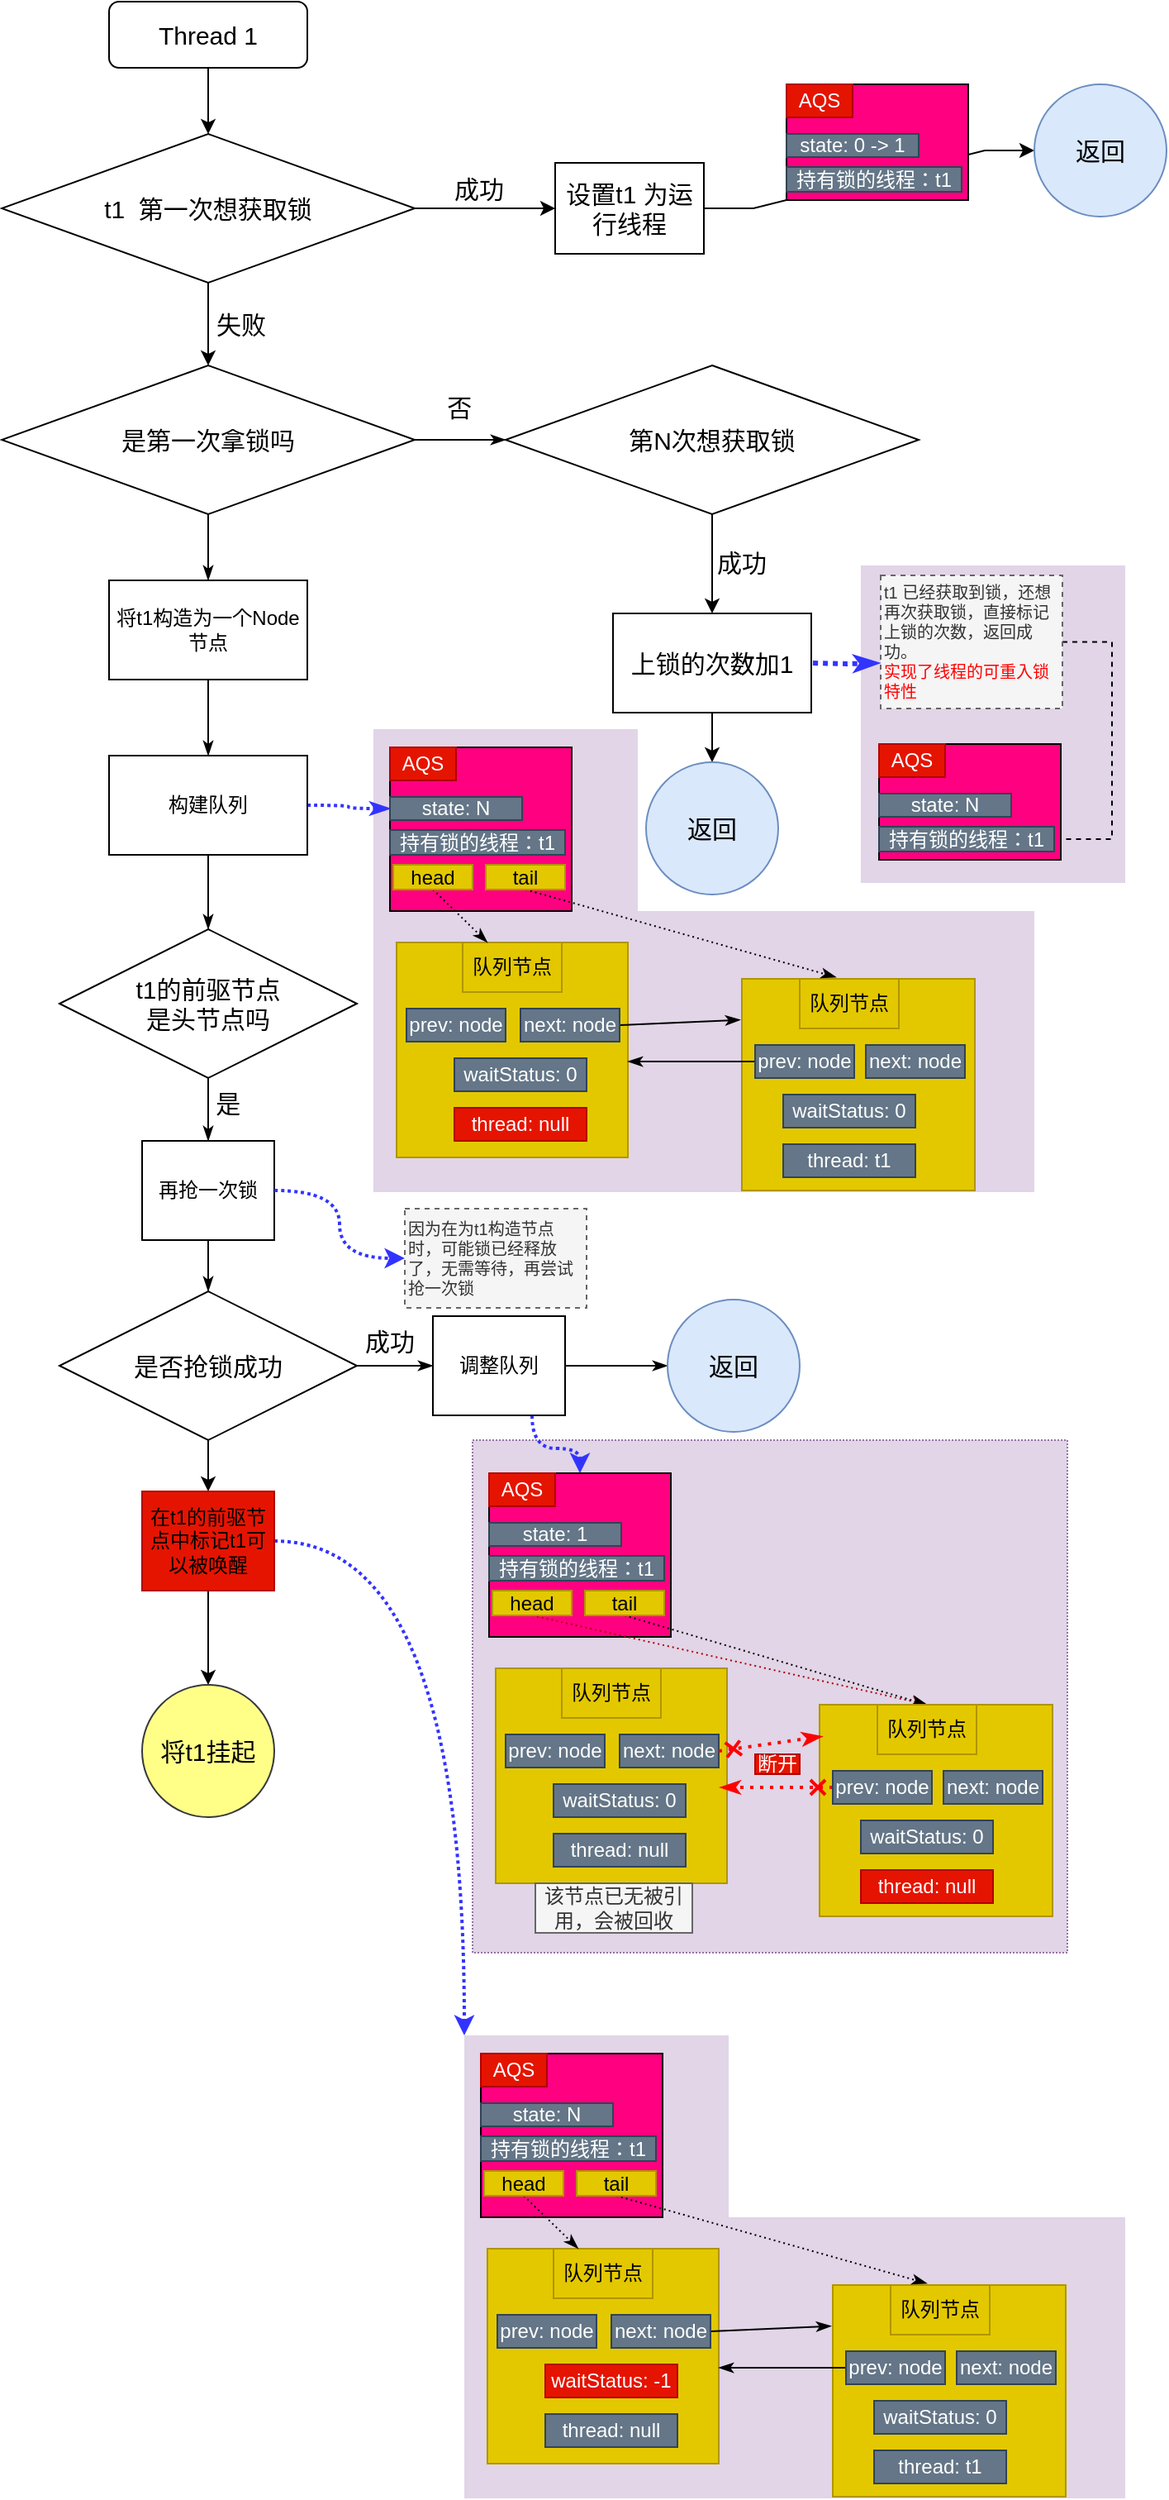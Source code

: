<mxfile version="20.2.3" type="device"><diagram id="C5RBs43oDa-KdzZeNtuy" name="Page-1"><mxGraphModel dx="1038" dy="649" grid="1" gridSize="10" guides="1" tooltips="1" connect="1" arrows="1" fold="1" page="1" pageScale="1" pageWidth="827" pageHeight="1169" math="0" shadow="0"><root><mxCell id="WIyWlLk6GJQsqaUBKTNV-0"/><mxCell id="WIyWlLk6GJQsqaUBKTNV-1" parent="WIyWlLk6GJQsqaUBKTNV-0"/><mxCell id="cmOH2brqr6vsDG66SaR0-163" value="" style="rounded=0;whiteSpace=wrap;html=1;fillColor=#e1d5e7;dashed=1;dashPattern=1 1;strokeColor=none;" vertex="1" parent="WIyWlLk6GJQsqaUBKTNV-1"><mxGeometry x="615" y="431" width="160" height="192" as="geometry"/></mxCell><mxCell id="cmOH2brqr6vsDG66SaR0-162" value="" style="rounded=0;whiteSpace=wrap;html=1;fillColor=#e1d5e7;dashed=1;dashPattern=1 1;strokeColor=none;" vertex="1" parent="WIyWlLk6GJQsqaUBKTNV-1"><mxGeometry x="480" y="640" width="240" height="170" as="geometry"/></mxCell><mxCell id="cmOH2brqr6vsDG66SaR0-161" value="" style="rounded=0;whiteSpace=wrap;html=1;fillColor=#e1d5e7;dashed=1;dashPattern=1 1;strokeColor=none;" vertex="1" parent="WIyWlLk6GJQsqaUBKTNV-1"><mxGeometry x="320" y="530" width="160" height="280" as="geometry"/></mxCell><mxCell id="cmOH2brqr6vsDG66SaR0-147" value="" style="rounded=0;whiteSpace=wrap;html=1;fillColor=#e1d5e7;dashed=1;dashPattern=1 1;strokeColor=#9673a6;" vertex="1" parent="WIyWlLk6GJQsqaUBKTNV-1"><mxGeometry x="380" y="960" width="360" height="310" as="geometry"/></mxCell><mxCell id="cmOH2brqr6vsDG66SaR0-40" value="" style="rounded=0;whiteSpace=wrap;html=1;fontColor=#000000;fillColor=#e3c800;strokeColor=#B09500;" vertex="1" parent="WIyWlLk6GJQsqaUBKTNV-1"><mxGeometry x="334" y="659" width="140" height="130" as="geometry"/></mxCell><mxCell id="cmOH2brqr6vsDG66SaR0-7" style="edgeStyle=entityRelationEdgeStyle;rounded=0;orthogonalLoop=1;jettySize=auto;html=1;exitX=1;exitY=0.5;exitDx=0;exitDy=0;entryX=0;entryY=0.5;entryDx=0;entryDy=0;" edge="1" parent="WIyWlLk6GJQsqaUBKTNV-1" source="I_SiQfBMtHekhY4Zaz0y-3" target="cmOH2brqr6vsDG66SaR0-5"><mxGeometry relative="1" as="geometry"/></mxCell><mxCell id="cmOH2brqr6vsDG66SaR0-8" value="" style="rounded=0;whiteSpace=wrap;html=1;fillColor=#FF0080;" vertex="1" parent="WIyWlLk6GJQsqaUBKTNV-1"><mxGeometry x="570" y="140" width="110" height="70" as="geometry"/></mxCell><mxCell id="I_SiQfBMtHekhY4Zaz0y-1" value="" style="edgeStyle=orthogonalEdgeStyle;rounded=0;orthogonalLoop=1;jettySize=auto;html=1;" parent="WIyWlLk6GJQsqaUBKTNV-1" edge="1"><mxGeometry relative="1" as="geometry"><mxPoint x="220" y="170" as="targetPoint"/><mxPoint x="220" y="120" as="sourcePoint"/></mxGeometry></mxCell><mxCell id="I_SiQfBMtHekhY4Zaz0y-4" value="" style="edgeStyle=orthogonalEdgeStyle;rounded=0;orthogonalLoop=1;jettySize=auto;html=1;fontSize=15;" parent="WIyWlLk6GJQsqaUBKTNV-1" source="I_SiQfBMtHekhY4Zaz0y-2" target="I_SiQfBMtHekhY4Zaz0y-3" edge="1"><mxGeometry relative="1" as="geometry"/></mxCell><mxCell id="I_SiQfBMtHekhY4Zaz0y-9" value="" style="edgeStyle=orthogonalEdgeStyle;rounded=0;orthogonalLoop=1;jettySize=auto;html=1;fontSize=15;" parent="WIyWlLk6GJQsqaUBKTNV-1" source="I_SiQfBMtHekhY4Zaz0y-2" target="I_SiQfBMtHekhY4Zaz0y-8" edge="1"><mxGeometry relative="1" as="geometry"/></mxCell><mxCell id="I_SiQfBMtHekhY4Zaz0y-2" value="t1&amp;nbsp; 第一次想获取锁" style="rhombus;whiteSpace=wrap;html=1;fontSize=15;" parent="WIyWlLk6GJQsqaUBKTNV-1" vertex="1"><mxGeometry x="95" y="170" width="250" height="90" as="geometry"/></mxCell><mxCell id="I_SiQfBMtHekhY4Zaz0y-3" value="设置t1 为运行线程" style="whiteSpace=wrap;html=1;fontSize=15;" parent="WIyWlLk6GJQsqaUBKTNV-1" vertex="1"><mxGeometry x="430" y="187.5" width="90" height="55" as="geometry"/></mxCell><mxCell id="I_SiQfBMtHekhY4Zaz0y-5" value="Thread 1" style="rounded=1;whiteSpace=wrap;html=1;fontSize=15;glass=0;strokeWidth=1;shadow=0;" parent="WIyWlLk6GJQsqaUBKTNV-1" vertex="1"><mxGeometry x="160" y="90" width="120" height="40" as="geometry"/></mxCell><mxCell id="I_SiQfBMtHekhY4Zaz0y-7" value="成功" style="text;html=1;strokeColor=none;fillColor=none;align=center;verticalAlign=middle;whiteSpace=wrap;rounded=0;fontSize=15;" parent="WIyWlLk6GJQsqaUBKTNV-1" vertex="1"><mxGeometry x="354" y="188" width="60" height="30" as="geometry"/></mxCell><mxCell id="cmOH2brqr6vsDG66SaR0-30" value="" style="edgeStyle=none;rounded=0;orthogonalLoop=1;jettySize=auto;html=1;fontColor=#000000;endArrow=classicThin;endFill=1;" edge="1" parent="WIyWlLk6GJQsqaUBKTNV-1" source="I_SiQfBMtHekhY4Zaz0y-8" target="cmOH2brqr6vsDG66SaR0-20"><mxGeometry relative="1" as="geometry"/></mxCell><mxCell id="cmOH2brqr6vsDG66SaR0-31" value="" style="edgeStyle=none;rounded=0;orthogonalLoop=1;jettySize=auto;html=1;fontColor=#000000;endArrow=classicThin;endFill=1;" edge="1" parent="WIyWlLk6GJQsqaUBKTNV-1" source="I_SiQfBMtHekhY4Zaz0y-8" target="I_SiQfBMtHekhY4Zaz0y-16"><mxGeometry relative="1" as="geometry"/></mxCell><mxCell id="I_SiQfBMtHekhY4Zaz0y-8" value="是第一次拿锁吗" style="rhombus;whiteSpace=wrap;html=1;fontSize=15;" parent="WIyWlLk6GJQsqaUBKTNV-1" vertex="1"><mxGeometry x="95" y="310" width="250" height="90" as="geometry"/></mxCell><mxCell id="I_SiQfBMtHekhY4Zaz0y-10" value="失败" style="text;html=1;strokeColor=none;fillColor=none;align=center;verticalAlign=middle;whiteSpace=wrap;rounded=0;fontSize=15;" parent="WIyWlLk6GJQsqaUBKTNV-1" vertex="1"><mxGeometry x="210" y="270" width="60" height="30" as="geometry"/></mxCell><mxCell id="I_SiQfBMtHekhY4Zaz0y-25" value="" style="edgeStyle=orthogonalEdgeStyle;rounded=0;orthogonalLoop=1;jettySize=auto;html=1;fontSize=15;" parent="WIyWlLk6GJQsqaUBKTNV-1" source="I_SiQfBMtHekhY4Zaz0y-16" target="I_SiQfBMtHekhY4Zaz0y-24" edge="1"><mxGeometry relative="1" as="geometry"/></mxCell><mxCell id="I_SiQfBMtHekhY4Zaz0y-16" value="第N次想获取锁" style="rhombus;whiteSpace=wrap;html=1;fontSize=15;" parent="WIyWlLk6GJQsqaUBKTNV-1" vertex="1"><mxGeometry x="400" y="310" width="250" height="90" as="geometry"/></mxCell><mxCell id="I_SiQfBMtHekhY4Zaz0y-30" value="" style="edgeStyle=orthogonalEdgeStyle;rounded=0;orthogonalLoop=1;jettySize=auto;html=1;fontSize=15;" parent="WIyWlLk6GJQsqaUBKTNV-1" source="I_SiQfBMtHekhY4Zaz0y-24" target="I_SiQfBMtHekhY4Zaz0y-29" edge="1"><mxGeometry relative="1" as="geometry"/></mxCell><mxCell id="I_SiQfBMtHekhY4Zaz0y-24" value="上锁的次数加1" style="rounded=0;whiteSpace=wrap;html=1;fontSize=15;" parent="WIyWlLk6GJQsqaUBKTNV-1" vertex="1"><mxGeometry x="465" y="460" width="120" height="60" as="geometry"/></mxCell><mxCell id="I_SiQfBMtHekhY4Zaz0y-26" value="成功" style="text;html=1;strokeColor=none;fillColor=none;align=center;verticalAlign=middle;whiteSpace=wrap;rounded=0;fontSize=15;" parent="WIyWlLk6GJQsqaUBKTNV-1" vertex="1"><mxGeometry x="513" y="414" width="60" height="30" as="geometry"/></mxCell><mxCell id="I_SiQfBMtHekhY4Zaz0y-28" value="&amp;nbsp;否" style="text;html=1;strokeColor=none;fillColor=none;align=center;verticalAlign=middle;whiteSpace=wrap;rounded=0;fontSize=15;" parent="WIyWlLk6GJQsqaUBKTNV-1" vertex="1"><mxGeometry x="340" y="320" width="60" height="30" as="geometry"/></mxCell><mxCell id="I_SiQfBMtHekhY4Zaz0y-29" value="返回" style="ellipse;whiteSpace=wrap;html=1;aspect=fixed;fontSize=15;fillColor=#dae8fc;strokeColor=#6c8ebf;" parent="WIyWlLk6GJQsqaUBKTNV-1" vertex="1"><mxGeometry x="485" y="550" width="80" height="80" as="geometry"/></mxCell><mxCell id="cmOH2brqr6vsDG66SaR0-2" value="AQS&lt;br&gt;" style="text;html=1;strokeColor=#B20000;fillColor=#e51400;align=center;verticalAlign=middle;whiteSpace=wrap;rounded=0;fontColor=#ffffff;" vertex="1" parent="WIyWlLk6GJQsqaUBKTNV-1"><mxGeometry x="570" y="140" width="40" height="20" as="geometry"/></mxCell><mxCell id="cmOH2brqr6vsDG66SaR0-3" value="state: 0 -&amp;gt; 1" style="text;html=1;strokeColor=#314354;fillColor=#647687;align=center;verticalAlign=middle;whiteSpace=wrap;rounded=0;fontColor=#ffffff;" vertex="1" parent="WIyWlLk6GJQsqaUBKTNV-1"><mxGeometry x="570" y="170" width="80" height="14" as="geometry"/></mxCell><mxCell id="cmOH2brqr6vsDG66SaR0-4" value="持有锁的线程：t1" style="text;html=1;strokeColor=#314354;fillColor=#647687;align=center;verticalAlign=middle;whiteSpace=wrap;rounded=0;fontColor=#ffffff;" vertex="1" parent="WIyWlLk6GJQsqaUBKTNV-1"><mxGeometry x="570" y="190" width="106" height="15" as="geometry"/></mxCell><mxCell id="cmOH2brqr6vsDG66SaR0-5" value="返回" style="ellipse;whiteSpace=wrap;html=1;aspect=fixed;fontSize=15;fillColor=#dae8fc;strokeColor=#6c8ebf;" vertex="1" parent="WIyWlLk6GJQsqaUBKTNV-1"><mxGeometry x="720" y="140" width="80" height="80" as="geometry"/></mxCell><mxCell id="cmOH2brqr6vsDG66SaR0-19" value="" style="edgeStyle=entityRelationEdgeStyle;rounded=0;orthogonalLoop=1;jettySize=auto;html=1;fontColor=#FF0000;dashed=1;endArrow=none;endFill=0;" edge="1" parent="WIyWlLk6GJQsqaUBKTNV-1" source="cmOH2brqr6vsDG66SaR0-10" target="cmOH2brqr6vsDG66SaR0-18"><mxGeometry relative="1" as="geometry"/></mxCell><mxCell id="cmOH2brqr6vsDG66SaR0-10" value="t1 已经获取到锁，还想再次获取锁，直接标记上锁的次数，返回成功。&lt;br&gt;&lt;font color=&quot;#ff0000&quot;&gt;实现了线程的可重入锁特性&lt;/font&gt;&amp;nbsp;" style="text;html=1;strokeColor=#666666;fillColor=#f5f5f5;align=left;verticalAlign=middle;whiteSpace=wrap;rounded=0;fontSize=10;fontColor=#333333;dashed=1;" vertex="1" parent="WIyWlLk6GJQsqaUBKTNV-1"><mxGeometry x="627" y="437" width="110" height="80.5" as="geometry"/></mxCell><mxCell id="cmOH2brqr6vsDG66SaR0-11" value="" style="edgeStyle=orthogonalEdgeStyle;rounded=0;orthogonalLoop=1;jettySize=auto;html=1;fontSize=10;fontColor=#FF0000;dashed=1;endArrow=classicThin;endFill=1;curved=1;strokeColor=#3333FF;strokeWidth=3;dashPattern=1 1;" edge="1" parent="WIyWlLk6GJQsqaUBKTNV-1"><mxGeometry relative="1" as="geometry"><mxPoint x="586" y="490" as="sourcePoint"/><mxPoint x="626" y="490" as="targetPoint"/></mxGeometry></mxCell><mxCell id="cmOH2brqr6vsDG66SaR0-15" value="" style="rounded=0;whiteSpace=wrap;html=1;fillColor=#FF0080;" vertex="1" parent="WIyWlLk6GJQsqaUBKTNV-1"><mxGeometry x="626" y="539" width="110" height="70" as="geometry"/></mxCell><mxCell id="cmOH2brqr6vsDG66SaR0-16" value="AQS&lt;br&gt;" style="text;html=1;strokeColor=#B20000;fillColor=#e51400;align=center;verticalAlign=middle;whiteSpace=wrap;rounded=0;fontColor=#ffffff;" vertex="1" parent="WIyWlLk6GJQsqaUBKTNV-1"><mxGeometry x="626" y="539" width="40" height="20" as="geometry"/></mxCell><mxCell id="cmOH2brqr6vsDG66SaR0-17" value="state: N" style="text;html=1;strokeColor=#314354;fillColor=#647687;align=center;verticalAlign=middle;whiteSpace=wrap;rounded=0;fontColor=#ffffff;" vertex="1" parent="WIyWlLk6GJQsqaUBKTNV-1"><mxGeometry x="626" y="569" width="80" height="14" as="geometry"/></mxCell><mxCell id="cmOH2brqr6vsDG66SaR0-18" value="持有锁的线程：t1" style="text;html=1;strokeColor=#314354;fillColor=#647687;align=center;verticalAlign=middle;whiteSpace=wrap;rounded=0;fontColor=#ffffff;" vertex="1" parent="WIyWlLk6GJQsqaUBKTNV-1"><mxGeometry x="626" y="589" width="106" height="15" as="geometry"/></mxCell><mxCell id="cmOH2brqr6vsDG66SaR0-32" value="" style="edgeStyle=none;rounded=0;orthogonalLoop=1;jettySize=auto;html=1;fontColor=#000000;endArrow=classicThin;endFill=1;" edge="1" parent="WIyWlLk6GJQsqaUBKTNV-1" source="cmOH2brqr6vsDG66SaR0-20" target="cmOH2brqr6vsDG66SaR0-21"><mxGeometry relative="1" as="geometry"/></mxCell><mxCell id="cmOH2brqr6vsDG66SaR0-20" value="&lt;font color=&quot;#000000&quot;&gt;将t1构造为一个Node节点&lt;/font&gt;" style="rounded=0;whiteSpace=wrap;html=1;fontColor=#FF0000;fillColor=#FFFFFF;" vertex="1" parent="WIyWlLk6GJQsqaUBKTNV-1"><mxGeometry x="160" y="440" width="120" height="60" as="geometry"/></mxCell><mxCell id="cmOH2brqr6vsDG66SaR0-72" value="" style="edgeStyle=orthogonalEdgeStyle;rounded=0;orthogonalLoop=1;jettySize=auto;html=1;dashed=1;dashPattern=1 1;fontColor=#000000;endArrow=classicThin;endFill=1;elbow=vertical;entryX=0;entryY=0.5;entryDx=0;entryDy=0;curved=1;strokeColor=#3333FF;strokeWidth=2;" edge="1" parent="WIyWlLk6GJQsqaUBKTNV-1" source="cmOH2brqr6vsDG66SaR0-21" target="cmOH2brqr6vsDG66SaR0-66"><mxGeometry relative="1" as="geometry"/></mxCell><mxCell id="cmOH2brqr6vsDG66SaR0-74" value="" style="edgeStyle=none;rounded=0;orthogonalLoop=1;jettySize=auto;html=1;fontColor=#000000;endArrow=classicThin;endFill=1;elbow=vertical;" edge="1" parent="WIyWlLk6GJQsqaUBKTNV-1" source="cmOH2brqr6vsDG66SaR0-21" target="cmOH2brqr6vsDG66SaR0-73"><mxGeometry relative="1" as="geometry"/></mxCell><mxCell id="cmOH2brqr6vsDG66SaR0-21" value="&lt;font color=&quot;#000000&quot;&gt;构建队列&lt;/font&gt;" style="rounded=0;whiteSpace=wrap;html=1;fontColor=#FF0000;fillColor=#FFFFFF;" vertex="1" parent="WIyWlLk6GJQsqaUBKTNV-1"><mxGeometry x="160" y="546" width="120" height="60" as="geometry"/></mxCell><mxCell id="cmOH2brqr6vsDG66SaR0-33" value="prev: node" style="rounded=0;whiteSpace=wrap;html=1;fontColor=#ffffff;fillColor=#647687;strokeColor=#314354;" vertex="1" parent="WIyWlLk6GJQsqaUBKTNV-1"><mxGeometry x="340" y="699" width="60" height="20" as="geometry"/></mxCell><mxCell id="cmOH2brqr6vsDG66SaR0-63" style="rounded=0;orthogonalLoop=1;jettySize=auto;html=1;exitX=1;exitY=0.5;exitDx=0;exitDy=0;entryX=-0.007;entryY=0.194;entryDx=0;entryDy=0;entryPerimeter=0;fontColor=#000000;endArrow=classicThin;endFill=1;elbow=vertical;" edge="1" parent="WIyWlLk6GJQsqaUBKTNV-1" source="cmOH2brqr6vsDG66SaR0-34" target="cmOH2brqr6vsDG66SaR0-49"><mxGeometry relative="1" as="geometry"/></mxCell><mxCell id="cmOH2brqr6vsDG66SaR0-34" value="next: node" style="rounded=0;whiteSpace=wrap;html=1;fontColor=#ffffff;fillColor=#647687;strokeColor=#314354;" vertex="1" parent="WIyWlLk6GJQsqaUBKTNV-1"><mxGeometry x="409" y="699" width="60" height="20" as="geometry"/></mxCell><mxCell id="cmOH2brqr6vsDG66SaR0-35" value="waitStatus: 0" style="rounded=0;whiteSpace=wrap;html=1;fontColor=#ffffff;fillColor=#647687;strokeColor=#314354;" vertex="1" parent="WIyWlLk6GJQsqaUBKTNV-1"><mxGeometry x="369" y="729" width="80" height="20" as="geometry"/></mxCell><mxCell id="cmOH2brqr6vsDG66SaR0-41" value="队列节点" style="text;html=1;strokeColor=#B09500;fillColor=#e3c800;align=center;verticalAlign=middle;whiteSpace=wrap;rounded=0;fontColor=#000000;" vertex="1" parent="WIyWlLk6GJQsqaUBKTNV-1"><mxGeometry x="374" y="659" width="60" height="30" as="geometry"/></mxCell><mxCell id="cmOH2brqr6vsDG66SaR0-42" value="thread: null" style="rounded=0;whiteSpace=wrap;html=1;fontColor=#ffffff;fillColor=#e51400;strokeColor=#B20000;" vertex="1" parent="WIyWlLk6GJQsqaUBKTNV-1"><mxGeometry x="369" y="759" width="80" height="20" as="geometry"/></mxCell><mxCell id="cmOH2brqr6vsDG66SaR0-49" value="" style="rounded=0;whiteSpace=wrap;html=1;fontColor=#000000;fillColor=#e3c800;strokeColor=#B09500;" vertex="1" parent="WIyWlLk6GJQsqaUBKTNV-1"><mxGeometry x="543" y="681" width="141" height="128" as="geometry"/></mxCell><mxCell id="cmOH2brqr6vsDG66SaR0-62" style="edgeStyle=orthogonalEdgeStyle;rounded=0;orthogonalLoop=1;jettySize=auto;html=1;exitX=0;exitY=0.5;exitDx=0;exitDy=0;entryX=1;entryY=0.554;entryDx=0;entryDy=0;entryPerimeter=0;fontColor=#000000;endArrow=classicThin;endFill=1;elbow=vertical;" edge="1" parent="WIyWlLk6GJQsqaUBKTNV-1" source="cmOH2brqr6vsDG66SaR0-50" target="cmOH2brqr6vsDG66SaR0-40"><mxGeometry relative="1" as="geometry"/></mxCell><mxCell id="cmOH2brqr6vsDG66SaR0-50" value="prev: node" style="rounded=0;whiteSpace=wrap;html=1;fontColor=#ffffff;fillColor=#647687;strokeColor=#314354;" vertex="1" parent="WIyWlLk6GJQsqaUBKTNV-1"><mxGeometry x="551" y="721" width="60" height="20" as="geometry"/></mxCell><mxCell id="cmOH2brqr6vsDG66SaR0-51" value="next: node" style="rounded=0;whiteSpace=wrap;html=1;fontColor=#ffffff;fillColor=#647687;strokeColor=#314354;" vertex="1" parent="WIyWlLk6GJQsqaUBKTNV-1"><mxGeometry x="618" y="721" width="60" height="20" as="geometry"/></mxCell><mxCell id="cmOH2brqr6vsDG66SaR0-52" value="waitStatus: 0" style="rounded=0;whiteSpace=wrap;html=1;fontColor=#ffffff;fillColor=#647687;strokeColor=#314354;" vertex="1" parent="WIyWlLk6GJQsqaUBKTNV-1"><mxGeometry x="568" y="751" width="80" height="20" as="geometry"/></mxCell><mxCell id="cmOH2brqr6vsDG66SaR0-53" value="队列节点" style="text;html=1;strokeColor=#B09500;fillColor=#e3c800;align=center;verticalAlign=middle;whiteSpace=wrap;rounded=0;fontColor=#000000;" vertex="1" parent="WIyWlLk6GJQsqaUBKTNV-1"><mxGeometry x="578" y="681" width="60" height="30" as="geometry"/></mxCell><mxCell id="cmOH2brqr6vsDG66SaR0-54" value="thread: t1" style="rounded=0;whiteSpace=wrap;html=1;fontColor=#ffffff;fillColor=#647687;strokeColor=#314354;" vertex="1" parent="WIyWlLk6GJQsqaUBKTNV-1"><mxGeometry x="568" y="781" width="80" height="20" as="geometry"/></mxCell><mxCell id="cmOH2brqr6vsDG66SaR0-64" value="" style="rounded=0;whiteSpace=wrap;html=1;fillColor=#FF0080;" vertex="1" parent="WIyWlLk6GJQsqaUBKTNV-1"><mxGeometry x="330" y="541" width="110" height="99" as="geometry"/></mxCell><mxCell id="cmOH2brqr6vsDG66SaR0-65" value="AQS&lt;br&gt;" style="text;html=1;strokeColor=#B20000;fillColor=#e51400;align=center;verticalAlign=middle;whiteSpace=wrap;rounded=0;fontColor=#ffffff;" vertex="1" parent="WIyWlLk6GJQsqaUBKTNV-1"><mxGeometry x="330" y="541" width="40" height="20" as="geometry"/></mxCell><mxCell id="cmOH2brqr6vsDG66SaR0-66" value="state: N" style="text;html=1;strokeColor=#314354;fillColor=#647687;align=center;verticalAlign=middle;whiteSpace=wrap;rounded=0;fontColor=#ffffff;" vertex="1" parent="WIyWlLk6GJQsqaUBKTNV-1"><mxGeometry x="330" y="571" width="80" height="14" as="geometry"/></mxCell><mxCell id="cmOH2brqr6vsDG66SaR0-67" value="持有锁的线程：t1" style="text;html=1;strokeColor=#314354;fillColor=#647687;align=center;verticalAlign=middle;whiteSpace=wrap;rounded=0;fontColor=#ffffff;" vertex="1" parent="WIyWlLk6GJQsqaUBKTNV-1"><mxGeometry x="330" y="591" width="106" height="15" as="geometry"/></mxCell><mxCell id="cmOH2brqr6vsDG66SaR0-70" style="edgeStyle=none;rounded=0;orthogonalLoop=1;jettySize=auto;html=1;exitX=0.5;exitY=1;exitDx=0;exitDy=0;entryX=0.25;entryY=0;entryDx=0;entryDy=0;fontColor=#000000;endArrow=classicThin;endFill=1;elbow=vertical;dashed=1;dashPattern=1 2;" edge="1" parent="WIyWlLk6GJQsqaUBKTNV-1" source="cmOH2brqr6vsDG66SaR0-68" target="cmOH2brqr6vsDG66SaR0-41"><mxGeometry relative="1" as="geometry"/></mxCell><mxCell id="cmOH2brqr6vsDG66SaR0-68" value="head" style="text;html=1;strokeColor=#B09500;fillColor=#e3c800;align=center;verticalAlign=middle;whiteSpace=wrap;rounded=0;fontColor=#000000;" vertex="1" parent="WIyWlLk6GJQsqaUBKTNV-1"><mxGeometry x="332" y="612" width="48" height="15" as="geometry"/></mxCell><mxCell id="cmOH2brqr6vsDG66SaR0-71" style="edgeStyle=none;rounded=0;orthogonalLoop=1;jettySize=auto;html=1;exitX=0.5;exitY=1;exitDx=0;exitDy=0;fontColor=#000000;endArrow=classicThin;endFill=1;elbow=vertical;dashed=1;dashPattern=1 2;" edge="1" parent="WIyWlLk6GJQsqaUBKTNV-1" source="cmOH2brqr6vsDG66SaR0-69"><mxGeometry relative="1" as="geometry"><mxPoint x="600" y="680" as="targetPoint"/></mxGeometry></mxCell><mxCell id="cmOH2brqr6vsDG66SaR0-69" value="tail" style="text;html=1;strokeColor=#B09500;fillColor=#e3c800;align=center;verticalAlign=middle;whiteSpace=wrap;rounded=0;fontColor=#000000;" vertex="1" parent="WIyWlLk6GJQsqaUBKTNV-1"><mxGeometry x="388" y="612" width="48" height="15" as="geometry"/></mxCell><mxCell id="cmOH2brqr6vsDG66SaR0-76" value="" style="edgeStyle=none;rounded=0;orthogonalLoop=1;jettySize=auto;html=1;fontColor=#000000;endArrow=classicThin;endFill=1;elbow=vertical;" edge="1" parent="WIyWlLk6GJQsqaUBKTNV-1" source="cmOH2brqr6vsDG66SaR0-73" target="cmOH2brqr6vsDG66SaR0-75"><mxGeometry relative="1" as="geometry"/></mxCell><mxCell id="cmOH2brqr6vsDG66SaR0-73" value="t1的前驱节点&lt;br&gt;是头节点吗" style="rhombus;whiteSpace=wrap;html=1;fontSize=15;" vertex="1" parent="WIyWlLk6GJQsqaUBKTNV-1"><mxGeometry x="130" y="651" width="180" height="90" as="geometry"/></mxCell><mxCell id="cmOH2brqr6vsDG66SaR0-81" value="" style="edgeStyle=none;rounded=0;orthogonalLoop=1;jettySize=auto;html=1;fontColor=#000000;endArrow=classicThin;endFill=1;elbow=vertical;" edge="1" parent="WIyWlLk6GJQsqaUBKTNV-1" source="cmOH2brqr6vsDG66SaR0-75" target="cmOH2brqr6vsDG66SaR0-80"><mxGeometry relative="1" as="geometry"/></mxCell><mxCell id="cmOH2brqr6vsDG66SaR0-75" value="&lt;font color=&quot;#000000&quot;&gt;再抢一次锁&lt;/font&gt;" style="rounded=0;whiteSpace=wrap;html=1;fontColor=#FF0000;fillColor=#FFFFFF;" vertex="1" parent="WIyWlLk6GJQsqaUBKTNV-1"><mxGeometry x="180" y="779" width="80" height="60" as="geometry"/></mxCell><mxCell id="cmOH2brqr6vsDG66SaR0-77" value="因为在为t1构造节点时，可能锁已经释放了，无需等待，再尝试抢一次锁" style="text;html=1;strokeColor=#666666;fillColor=#f5f5f5;align=left;verticalAlign=middle;whiteSpace=wrap;rounded=0;fontSize=10;fontColor=#333333;dashed=1;" vertex="1" parent="WIyWlLk6GJQsqaUBKTNV-1"><mxGeometry x="339" y="820" width="110" height="60" as="geometry"/></mxCell><mxCell id="cmOH2brqr6vsDG66SaR0-78" value="" style="endArrow=classic;dashed=1;html=1;dashPattern=1 1;strokeWidth=2;rounded=0;fontColor=#000000;elbow=vertical;entryX=0;entryY=0.5;entryDx=0;entryDy=0;exitX=1;exitY=0.5;exitDx=0;exitDy=0;edgeStyle=orthogonalEdgeStyle;curved=1;strokeColor=#3333FF;endFill=1;" edge="1" parent="WIyWlLk6GJQsqaUBKTNV-1" source="cmOH2brqr6vsDG66SaR0-75" target="cmOH2brqr6vsDG66SaR0-77"><mxGeometry width="50" height="50" relative="1" as="geometry"><mxPoint x="270" y="860" as="sourcePoint"/><mxPoint x="320" y="810" as="targetPoint"/></mxGeometry></mxCell><mxCell id="cmOH2brqr6vsDG66SaR0-79" value="&amp;nbsp;是" style="text;html=1;strokeColor=none;fillColor=none;align=center;verticalAlign=middle;whiteSpace=wrap;rounded=0;fontSize=15;" vertex="1" parent="WIyWlLk6GJQsqaUBKTNV-1"><mxGeometry x="200" y="741" width="60" height="30" as="geometry"/></mxCell><mxCell id="cmOH2brqr6vsDG66SaR0-83" value="" style="edgeStyle=none;rounded=0;orthogonalLoop=1;jettySize=auto;html=1;fontColor=#000000;endArrow=classicThin;endFill=1;elbow=vertical;" edge="1" parent="WIyWlLk6GJQsqaUBKTNV-1" source="cmOH2brqr6vsDG66SaR0-80" target="cmOH2brqr6vsDG66SaR0-82"><mxGeometry relative="1" as="geometry"/></mxCell><mxCell id="cmOH2brqr6vsDG66SaR0-131" value="" style="edgeStyle=none;rounded=0;orthogonalLoop=1;jettySize=auto;html=1;fontColor=#000000;startArrow=none;startFill=0;endArrow=classic;endFill=1;strokeColor=#000000;strokeWidth=1;elbow=vertical;" edge="1" parent="WIyWlLk6GJQsqaUBKTNV-1" source="cmOH2brqr6vsDG66SaR0-80" target="cmOH2brqr6vsDG66SaR0-130"><mxGeometry relative="1" as="geometry"/></mxCell><mxCell id="cmOH2brqr6vsDG66SaR0-80" value="是否抢锁成功" style="rhombus;whiteSpace=wrap;html=1;fontSize=15;" vertex="1" parent="WIyWlLk6GJQsqaUBKTNV-1"><mxGeometry x="130" y="870" width="180" height="90" as="geometry"/></mxCell><mxCell id="cmOH2brqr6vsDG66SaR0-87" value="" style="edgeStyle=none;rounded=0;orthogonalLoop=1;jettySize=auto;html=1;fontColor=#000000;endArrow=classicThin;endFill=1;elbow=vertical;" edge="1" parent="WIyWlLk6GJQsqaUBKTNV-1" source="cmOH2brqr6vsDG66SaR0-82" target="cmOH2brqr6vsDG66SaR0-86"><mxGeometry relative="1" as="geometry"/></mxCell><mxCell id="cmOH2brqr6vsDG66SaR0-123" style="edgeStyle=orthogonalEdgeStyle;rounded=0;orthogonalLoop=1;jettySize=auto;html=1;exitX=0.75;exitY=1;exitDx=0;exitDy=0;entryX=0.5;entryY=0;entryDx=0;entryDy=0;fontColor=#000000;startArrow=none;startFill=0;endArrow=classic;endFill=1;strokeColor=#3333FF;strokeWidth=2;elbow=vertical;dashed=1;fillColor=#d5e8d4;curved=1;dashPattern=1 1;" edge="1" parent="WIyWlLk6GJQsqaUBKTNV-1" source="cmOH2brqr6vsDG66SaR0-82" target="cmOH2brqr6vsDG66SaR0-107"><mxGeometry relative="1" as="geometry"/></mxCell><mxCell id="cmOH2brqr6vsDG66SaR0-82" value="&lt;font color=&quot;#000000&quot;&gt;调整队列&lt;/font&gt;" style="rounded=0;whiteSpace=wrap;html=1;fontColor=#FF0000;fillColor=#FFFFFF;" vertex="1" parent="WIyWlLk6GJQsqaUBKTNV-1"><mxGeometry x="356" y="885" width="80" height="60" as="geometry"/></mxCell><mxCell id="cmOH2brqr6vsDG66SaR0-85" value="成功" style="text;html=1;strokeColor=none;fillColor=none;align=center;verticalAlign=middle;whiteSpace=wrap;rounded=0;fontSize=15;" vertex="1" parent="WIyWlLk6GJQsqaUBKTNV-1"><mxGeometry x="300" y="885" width="60" height="30" as="geometry"/></mxCell><mxCell id="cmOH2brqr6vsDG66SaR0-86" value="返回" style="ellipse;whiteSpace=wrap;html=1;aspect=fixed;fontSize=15;fillColor=#dae8fc;strokeColor=#6c8ebf;" vertex="1" parent="WIyWlLk6GJQsqaUBKTNV-1"><mxGeometry x="498" y="875" width="80" height="80" as="geometry"/></mxCell><mxCell id="cmOH2brqr6vsDG66SaR0-101" value="" style="rounded=0;whiteSpace=wrap;html=1;fontColor=#000000;fillColor=#e3c800;strokeColor=#B09500;" vertex="1" parent="WIyWlLk6GJQsqaUBKTNV-1"><mxGeometry x="394" y="1098" width="140" height="130" as="geometry"/></mxCell><mxCell id="cmOH2brqr6vsDG66SaR0-102" value="prev: node" style="rounded=0;whiteSpace=wrap;html=1;fontColor=#ffffff;fillColor=#647687;strokeColor=#314354;" vertex="1" parent="WIyWlLk6GJQsqaUBKTNV-1"><mxGeometry x="400" y="1138" width="60" height="20" as="geometry"/></mxCell><mxCell id="cmOH2brqr6vsDG66SaR0-103" value="next: node" style="rounded=0;whiteSpace=wrap;html=1;fontColor=#ffffff;fillColor=#647687;strokeColor=#314354;" vertex="1" parent="WIyWlLk6GJQsqaUBKTNV-1"><mxGeometry x="469" y="1138" width="60" height="20" as="geometry"/></mxCell><mxCell id="cmOH2brqr6vsDG66SaR0-104" value="waitStatus: 0" style="rounded=0;whiteSpace=wrap;html=1;fontColor=#ffffff;fillColor=#647687;strokeColor=#314354;" vertex="1" parent="WIyWlLk6GJQsqaUBKTNV-1"><mxGeometry x="429" y="1168" width="80" height="20" as="geometry"/></mxCell><mxCell id="cmOH2brqr6vsDG66SaR0-105" value="队列节点" style="text;html=1;strokeColor=#B09500;fillColor=#e3c800;align=center;verticalAlign=middle;whiteSpace=wrap;rounded=0;fontColor=#000000;" vertex="1" parent="WIyWlLk6GJQsqaUBKTNV-1"><mxGeometry x="434" y="1098" width="60" height="30" as="geometry"/></mxCell><mxCell id="cmOH2brqr6vsDG66SaR0-106" value="thread: null" style="rounded=0;whiteSpace=wrap;html=1;fontColor=#ffffff;fillColor=#647687;strokeColor=#314354;" vertex="1" parent="WIyWlLk6GJQsqaUBKTNV-1"><mxGeometry x="429" y="1198" width="80" height="20" as="geometry"/></mxCell><mxCell id="cmOH2brqr6vsDG66SaR0-107" value="" style="rounded=0;whiteSpace=wrap;html=1;fillColor=#FF0080;" vertex="1" parent="WIyWlLk6GJQsqaUBKTNV-1"><mxGeometry x="390" y="980" width="110" height="99" as="geometry"/></mxCell><mxCell id="cmOH2brqr6vsDG66SaR0-108" value="AQS&lt;br&gt;" style="text;html=1;strokeColor=#B20000;fillColor=#e51400;align=center;verticalAlign=middle;whiteSpace=wrap;rounded=0;fontColor=#ffffff;" vertex="1" parent="WIyWlLk6GJQsqaUBKTNV-1"><mxGeometry x="390" y="980" width="40" height="20" as="geometry"/></mxCell><mxCell id="cmOH2brqr6vsDG66SaR0-109" value="state: 1" style="text;html=1;strokeColor=#314354;fillColor=#647687;align=center;verticalAlign=middle;whiteSpace=wrap;rounded=0;fontColor=#ffffff;" vertex="1" parent="WIyWlLk6GJQsqaUBKTNV-1"><mxGeometry x="390" y="1010" width="80" height="14" as="geometry"/></mxCell><mxCell id="cmOH2brqr6vsDG66SaR0-110" value="持有锁的线程：t1" style="text;html=1;strokeColor=#314354;fillColor=#647687;align=center;verticalAlign=middle;whiteSpace=wrap;rounded=0;fontColor=#ffffff;" vertex="1" parent="WIyWlLk6GJQsqaUBKTNV-1"><mxGeometry x="390" y="1030" width="106" height="15" as="geometry"/></mxCell><mxCell id="cmOH2brqr6vsDG66SaR0-111" style="edgeStyle=none;rounded=0;orthogonalLoop=1;jettySize=auto;html=1;exitX=0.5;exitY=1;exitDx=0;exitDy=0;entryX=0.5;entryY=0;entryDx=0;entryDy=0;fontColor=#000000;endArrow=classicThin;endFill=1;elbow=vertical;dashed=1;dashPattern=1 2;fillColor=#e51400;strokeColor=#B20000;" edge="1" parent="WIyWlLk6GJQsqaUBKTNV-1" source="cmOH2brqr6vsDG66SaR0-112" target="cmOH2brqr6vsDG66SaR0-119"><mxGeometry relative="1" as="geometry"/></mxCell><mxCell id="cmOH2brqr6vsDG66SaR0-112" value="head" style="text;html=1;strokeColor=#B09500;fillColor=#e3c800;align=center;verticalAlign=middle;whiteSpace=wrap;rounded=0;fontColor=#000000;" vertex="1" parent="WIyWlLk6GJQsqaUBKTNV-1"><mxGeometry x="392" y="1051" width="48" height="15" as="geometry"/></mxCell><mxCell id="cmOH2brqr6vsDG66SaR0-121" style="edgeStyle=none;rounded=0;orthogonalLoop=1;jettySize=auto;html=1;exitX=0.5;exitY=1;exitDx=0;exitDy=0;entryX=0.5;entryY=0;entryDx=0;entryDy=0;dashed=1;dashPattern=1 2;fontColor=#000000;endArrow=classicThin;endFill=1;elbow=vertical;" edge="1" parent="WIyWlLk6GJQsqaUBKTNV-1" source="cmOH2brqr6vsDG66SaR0-113" target="cmOH2brqr6vsDG66SaR0-119"><mxGeometry relative="1" as="geometry"/></mxCell><mxCell id="cmOH2brqr6vsDG66SaR0-113" value="tail" style="text;html=1;strokeColor=#B09500;fillColor=#e3c800;align=center;verticalAlign=middle;whiteSpace=wrap;rounded=0;fontColor=#000000;" vertex="1" parent="WIyWlLk6GJQsqaUBKTNV-1"><mxGeometry x="448" y="1051" width="48" height="15" as="geometry"/></mxCell><mxCell id="cmOH2brqr6vsDG66SaR0-115" value="" style="rounded=0;whiteSpace=wrap;html=1;fontColor=#000000;fillColor=#e3c800;strokeColor=#B09500;" vertex="1" parent="WIyWlLk6GJQsqaUBKTNV-1"><mxGeometry x="590" y="1120" width="141" height="128" as="geometry"/></mxCell><mxCell id="cmOH2brqr6vsDG66SaR0-122" style="edgeStyle=none;rounded=0;orthogonalLoop=1;jettySize=auto;html=1;exitX=0;exitY=0.5;exitDx=0;exitDy=0;entryX=0.971;entryY=0.554;entryDx=0;entryDy=0;entryPerimeter=0;dashed=1;dashPattern=1 2;fontColor=#000000;endArrow=classicThin;endFill=1;elbow=vertical;startArrow=cross;startFill=0;strokeWidth=2;strokeColor=#FF0000;" edge="1" parent="WIyWlLk6GJQsqaUBKTNV-1" source="cmOH2brqr6vsDG66SaR0-116" target="cmOH2brqr6vsDG66SaR0-101"><mxGeometry relative="1" as="geometry"/></mxCell><mxCell id="cmOH2brqr6vsDG66SaR0-116" value="prev: node" style="rounded=0;whiteSpace=wrap;html=1;fontColor=#ffffff;fillColor=#647687;strokeColor=#314354;" vertex="1" parent="WIyWlLk6GJQsqaUBKTNV-1"><mxGeometry x="598" y="1160" width="60" height="20" as="geometry"/></mxCell><mxCell id="cmOH2brqr6vsDG66SaR0-117" value="next: node" style="rounded=0;whiteSpace=wrap;html=1;fontColor=#ffffff;fillColor=#647687;strokeColor=#314354;" vertex="1" parent="WIyWlLk6GJQsqaUBKTNV-1"><mxGeometry x="665" y="1160" width="60" height="20" as="geometry"/></mxCell><mxCell id="cmOH2brqr6vsDG66SaR0-118" value="waitStatus: 0" style="rounded=0;whiteSpace=wrap;html=1;fontColor=#ffffff;fillColor=#647687;strokeColor=#314354;" vertex="1" parent="WIyWlLk6GJQsqaUBKTNV-1"><mxGeometry x="615" y="1190" width="80" height="20" as="geometry"/></mxCell><mxCell id="cmOH2brqr6vsDG66SaR0-119" value="队列节点" style="text;html=1;strokeColor=#B09500;fillColor=#e3c800;align=center;verticalAlign=middle;whiteSpace=wrap;rounded=0;fontColor=#000000;" vertex="1" parent="WIyWlLk6GJQsqaUBKTNV-1"><mxGeometry x="625" y="1120" width="60" height="30" as="geometry"/></mxCell><mxCell id="cmOH2brqr6vsDG66SaR0-120" value="thread: null" style="rounded=0;whiteSpace=wrap;html=1;fontColor=#ffffff;fillColor=#e51400;strokeColor=#B20000;" vertex="1" parent="WIyWlLk6GJQsqaUBKTNV-1"><mxGeometry x="615" y="1220" width="80" height="20" as="geometry"/></mxCell><mxCell id="cmOH2brqr6vsDG66SaR0-124" value="断开" style="text;html=1;strokeColor=#B20000;fillColor=#e51400;align=center;verticalAlign=middle;whiteSpace=wrap;rounded=0;fontColor=#ffffff;" vertex="1" parent="WIyWlLk6GJQsqaUBKTNV-1"><mxGeometry x="551" y="1150" width="27" height="12" as="geometry"/></mxCell><mxCell id="cmOH2brqr6vsDG66SaR0-128" style="edgeStyle=none;rounded=0;orthogonalLoop=1;jettySize=auto;html=1;exitX=1;exitY=0.5;exitDx=0;exitDy=0;entryX=0.011;entryY=0.15;entryDx=0;entryDy=0;entryPerimeter=0;dashed=1;dashPattern=1 2;fontColor=#000000;endArrow=classicThin;endFill=1;elbow=vertical;startArrow=cross;startFill=0;strokeWidth=2;strokeColor=#FF0000;" edge="1" parent="WIyWlLk6GJQsqaUBKTNV-1" source="cmOH2brqr6vsDG66SaR0-103" target="cmOH2brqr6vsDG66SaR0-115"><mxGeometry relative="1" as="geometry"><mxPoint x="608" y="1180" as="sourcePoint"/><mxPoint x="539.94" y="1180.02" as="targetPoint"/></mxGeometry></mxCell><mxCell id="cmOH2brqr6vsDG66SaR0-129" value="该节点已无被引用，会被回收" style="text;html=1;strokeColor=#666666;fillColor=#f5f5f5;align=center;verticalAlign=middle;whiteSpace=wrap;rounded=0;fontColor=#333333;" vertex="1" parent="WIyWlLk6GJQsqaUBKTNV-1"><mxGeometry x="418" y="1228" width="95" height="30" as="geometry"/></mxCell><mxCell id="cmOH2brqr6vsDG66SaR0-133" value="" style="edgeStyle=none;rounded=0;orthogonalLoop=1;jettySize=auto;html=1;fontColor=#000000;startArrow=none;startFill=0;endArrow=classic;endFill=1;strokeColor=#000000;strokeWidth=1;elbow=vertical;" edge="1" parent="WIyWlLk6GJQsqaUBKTNV-1" source="cmOH2brqr6vsDG66SaR0-130" target="cmOH2brqr6vsDG66SaR0-132"><mxGeometry relative="1" as="geometry"/></mxCell><mxCell id="cmOH2brqr6vsDG66SaR0-232" style="edgeStyle=orthogonalEdgeStyle;curved=1;rounded=0;orthogonalLoop=1;jettySize=auto;html=1;exitX=1;exitY=0.5;exitDx=0;exitDy=0;entryX=0;entryY=0;entryDx=0;entryDy=0;dashed=1;dashPattern=1 1;fontColor=#000000;startArrow=none;startFill=0;endArrow=classic;endFill=1;strokeColor=#3333FF;strokeWidth=2;elbow=vertical;" edge="1" parent="WIyWlLk6GJQsqaUBKTNV-1" source="cmOH2brqr6vsDG66SaR0-130" target="cmOH2brqr6vsDG66SaR0-203"><mxGeometry relative="1" as="geometry"/></mxCell><mxCell id="cmOH2brqr6vsDG66SaR0-130" value="&lt;font color=&quot;#000000&quot;&gt;在t1的前驱节点中标记t1可以被唤醒&lt;/font&gt;" style="rounded=0;whiteSpace=wrap;html=1;fontColor=#ffffff;fillColor=#e51400;strokeColor=#B20000;" vertex="1" parent="WIyWlLk6GJQsqaUBKTNV-1"><mxGeometry x="180" y="991" width="80" height="60" as="geometry"/></mxCell><mxCell id="cmOH2brqr6vsDG66SaR0-132" value="将t1挂起" style="ellipse;whiteSpace=wrap;html=1;aspect=fixed;fontSize=15;fillColor=#ffff88;strokeColor=#36393d;" vertex="1" parent="WIyWlLk6GJQsqaUBKTNV-1"><mxGeometry x="180" y="1108" width="80" height="80" as="geometry"/></mxCell><mxCell id="cmOH2brqr6vsDG66SaR0-202" value="" style="rounded=0;whiteSpace=wrap;html=1;fillColor=#e1d5e7;dashed=1;dashPattern=1 1;strokeColor=none;" vertex="1" parent="WIyWlLk6GJQsqaUBKTNV-1"><mxGeometry x="535" y="1430" width="240" height="170" as="geometry"/></mxCell><mxCell id="cmOH2brqr6vsDG66SaR0-203" value="" style="rounded=0;whiteSpace=wrap;html=1;fillColor=#e1d5e7;dashed=1;dashPattern=1 1;strokeColor=none;" vertex="1" parent="WIyWlLk6GJQsqaUBKTNV-1"><mxGeometry x="375" y="1320" width="160" height="280" as="geometry"/></mxCell><mxCell id="cmOH2brqr6vsDG66SaR0-204" value="" style="rounded=0;whiteSpace=wrap;html=1;fontColor=#000000;fillColor=#e3c800;strokeColor=#B09500;" vertex="1" parent="WIyWlLk6GJQsqaUBKTNV-1"><mxGeometry x="389" y="1449" width="140" height="130" as="geometry"/></mxCell><mxCell id="cmOH2brqr6vsDG66SaR0-211" value="prev: node" style="rounded=0;whiteSpace=wrap;html=1;fontColor=#ffffff;fillColor=#647687;strokeColor=#314354;" vertex="1" parent="WIyWlLk6GJQsqaUBKTNV-1"><mxGeometry x="395" y="1489" width="60" height="20" as="geometry"/></mxCell><mxCell id="cmOH2brqr6vsDG66SaR0-212" style="rounded=0;orthogonalLoop=1;jettySize=auto;html=1;exitX=1;exitY=0.5;exitDx=0;exitDy=0;entryX=-0.007;entryY=0.194;entryDx=0;entryDy=0;entryPerimeter=0;fontColor=#000000;endArrow=classicThin;endFill=1;elbow=vertical;" edge="1" parent="WIyWlLk6GJQsqaUBKTNV-1" source="cmOH2brqr6vsDG66SaR0-213" target="cmOH2brqr6vsDG66SaR0-217"><mxGeometry relative="1" as="geometry"/></mxCell><mxCell id="cmOH2brqr6vsDG66SaR0-213" value="next: node" style="rounded=0;whiteSpace=wrap;html=1;fontColor=#ffffff;fillColor=#647687;strokeColor=#314354;" vertex="1" parent="WIyWlLk6GJQsqaUBKTNV-1"><mxGeometry x="464" y="1489" width="60" height="20" as="geometry"/></mxCell><mxCell id="cmOH2brqr6vsDG66SaR0-214" value="waitStatus: -1" style="rounded=0;whiteSpace=wrap;html=1;fontColor=#ffffff;fillColor=#e51400;strokeColor=#B20000;" vertex="1" parent="WIyWlLk6GJQsqaUBKTNV-1"><mxGeometry x="424" y="1519" width="80" height="20" as="geometry"/></mxCell><mxCell id="cmOH2brqr6vsDG66SaR0-215" value="队列节点" style="text;html=1;strokeColor=#B09500;fillColor=#e3c800;align=center;verticalAlign=middle;whiteSpace=wrap;rounded=0;fontColor=#000000;" vertex="1" parent="WIyWlLk6GJQsqaUBKTNV-1"><mxGeometry x="429" y="1449" width="60" height="30" as="geometry"/></mxCell><mxCell id="cmOH2brqr6vsDG66SaR0-216" value="thread: null" style="rounded=0;whiteSpace=wrap;html=1;fontColor=#ffffff;fillColor=#647687;strokeColor=#314354;" vertex="1" parent="WIyWlLk6GJQsqaUBKTNV-1"><mxGeometry x="424" y="1549" width="80" height="20" as="geometry"/></mxCell><mxCell id="cmOH2brqr6vsDG66SaR0-217" value="" style="rounded=0;whiteSpace=wrap;html=1;fontColor=#000000;fillColor=#e3c800;strokeColor=#B09500;" vertex="1" parent="WIyWlLk6GJQsqaUBKTNV-1"><mxGeometry x="598" y="1471" width="141" height="128" as="geometry"/></mxCell><mxCell id="cmOH2brqr6vsDG66SaR0-218" style="edgeStyle=orthogonalEdgeStyle;rounded=0;orthogonalLoop=1;jettySize=auto;html=1;exitX=0;exitY=0.5;exitDx=0;exitDy=0;entryX=1;entryY=0.554;entryDx=0;entryDy=0;entryPerimeter=0;fontColor=#000000;endArrow=classicThin;endFill=1;elbow=vertical;" edge="1" parent="WIyWlLk6GJQsqaUBKTNV-1" source="cmOH2brqr6vsDG66SaR0-219" target="cmOH2brqr6vsDG66SaR0-204"><mxGeometry relative="1" as="geometry"/></mxCell><mxCell id="cmOH2brqr6vsDG66SaR0-219" value="prev: node" style="rounded=0;whiteSpace=wrap;html=1;fontColor=#ffffff;fillColor=#647687;strokeColor=#314354;" vertex="1" parent="WIyWlLk6GJQsqaUBKTNV-1"><mxGeometry x="606" y="1511" width="60" height="20" as="geometry"/></mxCell><mxCell id="cmOH2brqr6vsDG66SaR0-220" value="next: node" style="rounded=0;whiteSpace=wrap;html=1;fontColor=#ffffff;fillColor=#647687;strokeColor=#314354;" vertex="1" parent="WIyWlLk6GJQsqaUBKTNV-1"><mxGeometry x="673" y="1511" width="60" height="20" as="geometry"/></mxCell><mxCell id="cmOH2brqr6vsDG66SaR0-221" value="waitStatus: 0" style="rounded=0;whiteSpace=wrap;html=1;fontColor=#ffffff;fillColor=#647687;strokeColor=#314354;" vertex="1" parent="WIyWlLk6GJQsqaUBKTNV-1"><mxGeometry x="623" y="1541" width="80" height="20" as="geometry"/></mxCell><mxCell id="cmOH2brqr6vsDG66SaR0-222" value="队列节点" style="text;html=1;strokeColor=#B09500;fillColor=#e3c800;align=center;verticalAlign=middle;whiteSpace=wrap;rounded=0;fontColor=#000000;" vertex="1" parent="WIyWlLk6GJQsqaUBKTNV-1"><mxGeometry x="633" y="1471" width="60" height="30" as="geometry"/></mxCell><mxCell id="cmOH2brqr6vsDG66SaR0-223" value="thread: t1" style="rounded=0;whiteSpace=wrap;html=1;fontColor=#ffffff;fillColor=#647687;strokeColor=#314354;" vertex="1" parent="WIyWlLk6GJQsqaUBKTNV-1"><mxGeometry x="623" y="1571" width="80" height="20" as="geometry"/></mxCell><mxCell id="cmOH2brqr6vsDG66SaR0-224" value="" style="rounded=0;whiteSpace=wrap;html=1;fillColor=#FF0080;" vertex="1" parent="WIyWlLk6GJQsqaUBKTNV-1"><mxGeometry x="385" y="1331" width="110" height="99" as="geometry"/></mxCell><mxCell id="cmOH2brqr6vsDG66SaR0-225" value="AQS&lt;br&gt;" style="text;html=1;strokeColor=#B20000;fillColor=#e51400;align=center;verticalAlign=middle;whiteSpace=wrap;rounded=0;fontColor=#ffffff;" vertex="1" parent="WIyWlLk6GJQsqaUBKTNV-1"><mxGeometry x="385" y="1331" width="40" height="20" as="geometry"/></mxCell><mxCell id="cmOH2brqr6vsDG66SaR0-226" value="state: N" style="text;html=1;strokeColor=#314354;fillColor=#647687;align=center;verticalAlign=middle;whiteSpace=wrap;rounded=0;fontColor=#ffffff;" vertex="1" parent="WIyWlLk6GJQsqaUBKTNV-1"><mxGeometry x="385" y="1361" width="80" height="14" as="geometry"/></mxCell><mxCell id="cmOH2brqr6vsDG66SaR0-227" value="持有锁的线程：t1" style="text;html=1;strokeColor=#314354;fillColor=#647687;align=center;verticalAlign=middle;whiteSpace=wrap;rounded=0;fontColor=#ffffff;" vertex="1" parent="WIyWlLk6GJQsqaUBKTNV-1"><mxGeometry x="385" y="1381" width="106" height="15" as="geometry"/></mxCell><mxCell id="cmOH2brqr6vsDG66SaR0-228" style="edgeStyle=none;rounded=0;orthogonalLoop=1;jettySize=auto;html=1;exitX=0.5;exitY=1;exitDx=0;exitDy=0;entryX=0.25;entryY=0;entryDx=0;entryDy=0;fontColor=#000000;endArrow=classicThin;endFill=1;elbow=vertical;dashed=1;dashPattern=1 2;" edge="1" parent="WIyWlLk6GJQsqaUBKTNV-1" source="cmOH2brqr6vsDG66SaR0-229" target="cmOH2brqr6vsDG66SaR0-215"><mxGeometry relative="1" as="geometry"/></mxCell><mxCell id="cmOH2brqr6vsDG66SaR0-229" value="head" style="text;html=1;strokeColor=#B09500;fillColor=#e3c800;align=center;verticalAlign=middle;whiteSpace=wrap;rounded=0;fontColor=#000000;" vertex="1" parent="WIyWlLk6GJQsqaUBKTNV-1"><mxGeometry x="387" y="1402" width="48" height="15" as="geometry"/></mxCell><mxCell id="cmOH2brqr6vsDG66SaR0-230" style="edgeStyle=none;rounded=0;orthogonalLoop=1;jettySize=auto;html=1;exitX=0.5;exitY=1;exitDx=0;exitDy=0;fontColor=#000000;endArrow=classicThin;endFill=1;elbow=vertical;dashed=1;dashPattern=1 2;" edge="1" parent="WIyWlLk6GJQsqaUBKTNV-1" source="cmOH2brqr6vsDG66SaR0-231"><mxGeometry relative="1" as="geometry"><mxPoint x="655" y="1470" as="targetPoint"/></mxGeometry></mxCell><mxCell id="cmOH2brqr6vsDG66SaR0-231" value="tail" style="text;html=1;strokeColor=#B09500;fillColor=#e3c800;align=center;verticalAlign=middle;whiteSpace=wrap;rounded=0;fontColor=#000000;" vertex="1" parent="WIyWlLk6GJQsqaUBKTNV-1"><mxGeometry x="443" y="1402" width="48" height="15" as="geometry"/></mxCell></root></mxGraphModel></diagram></mxfile>